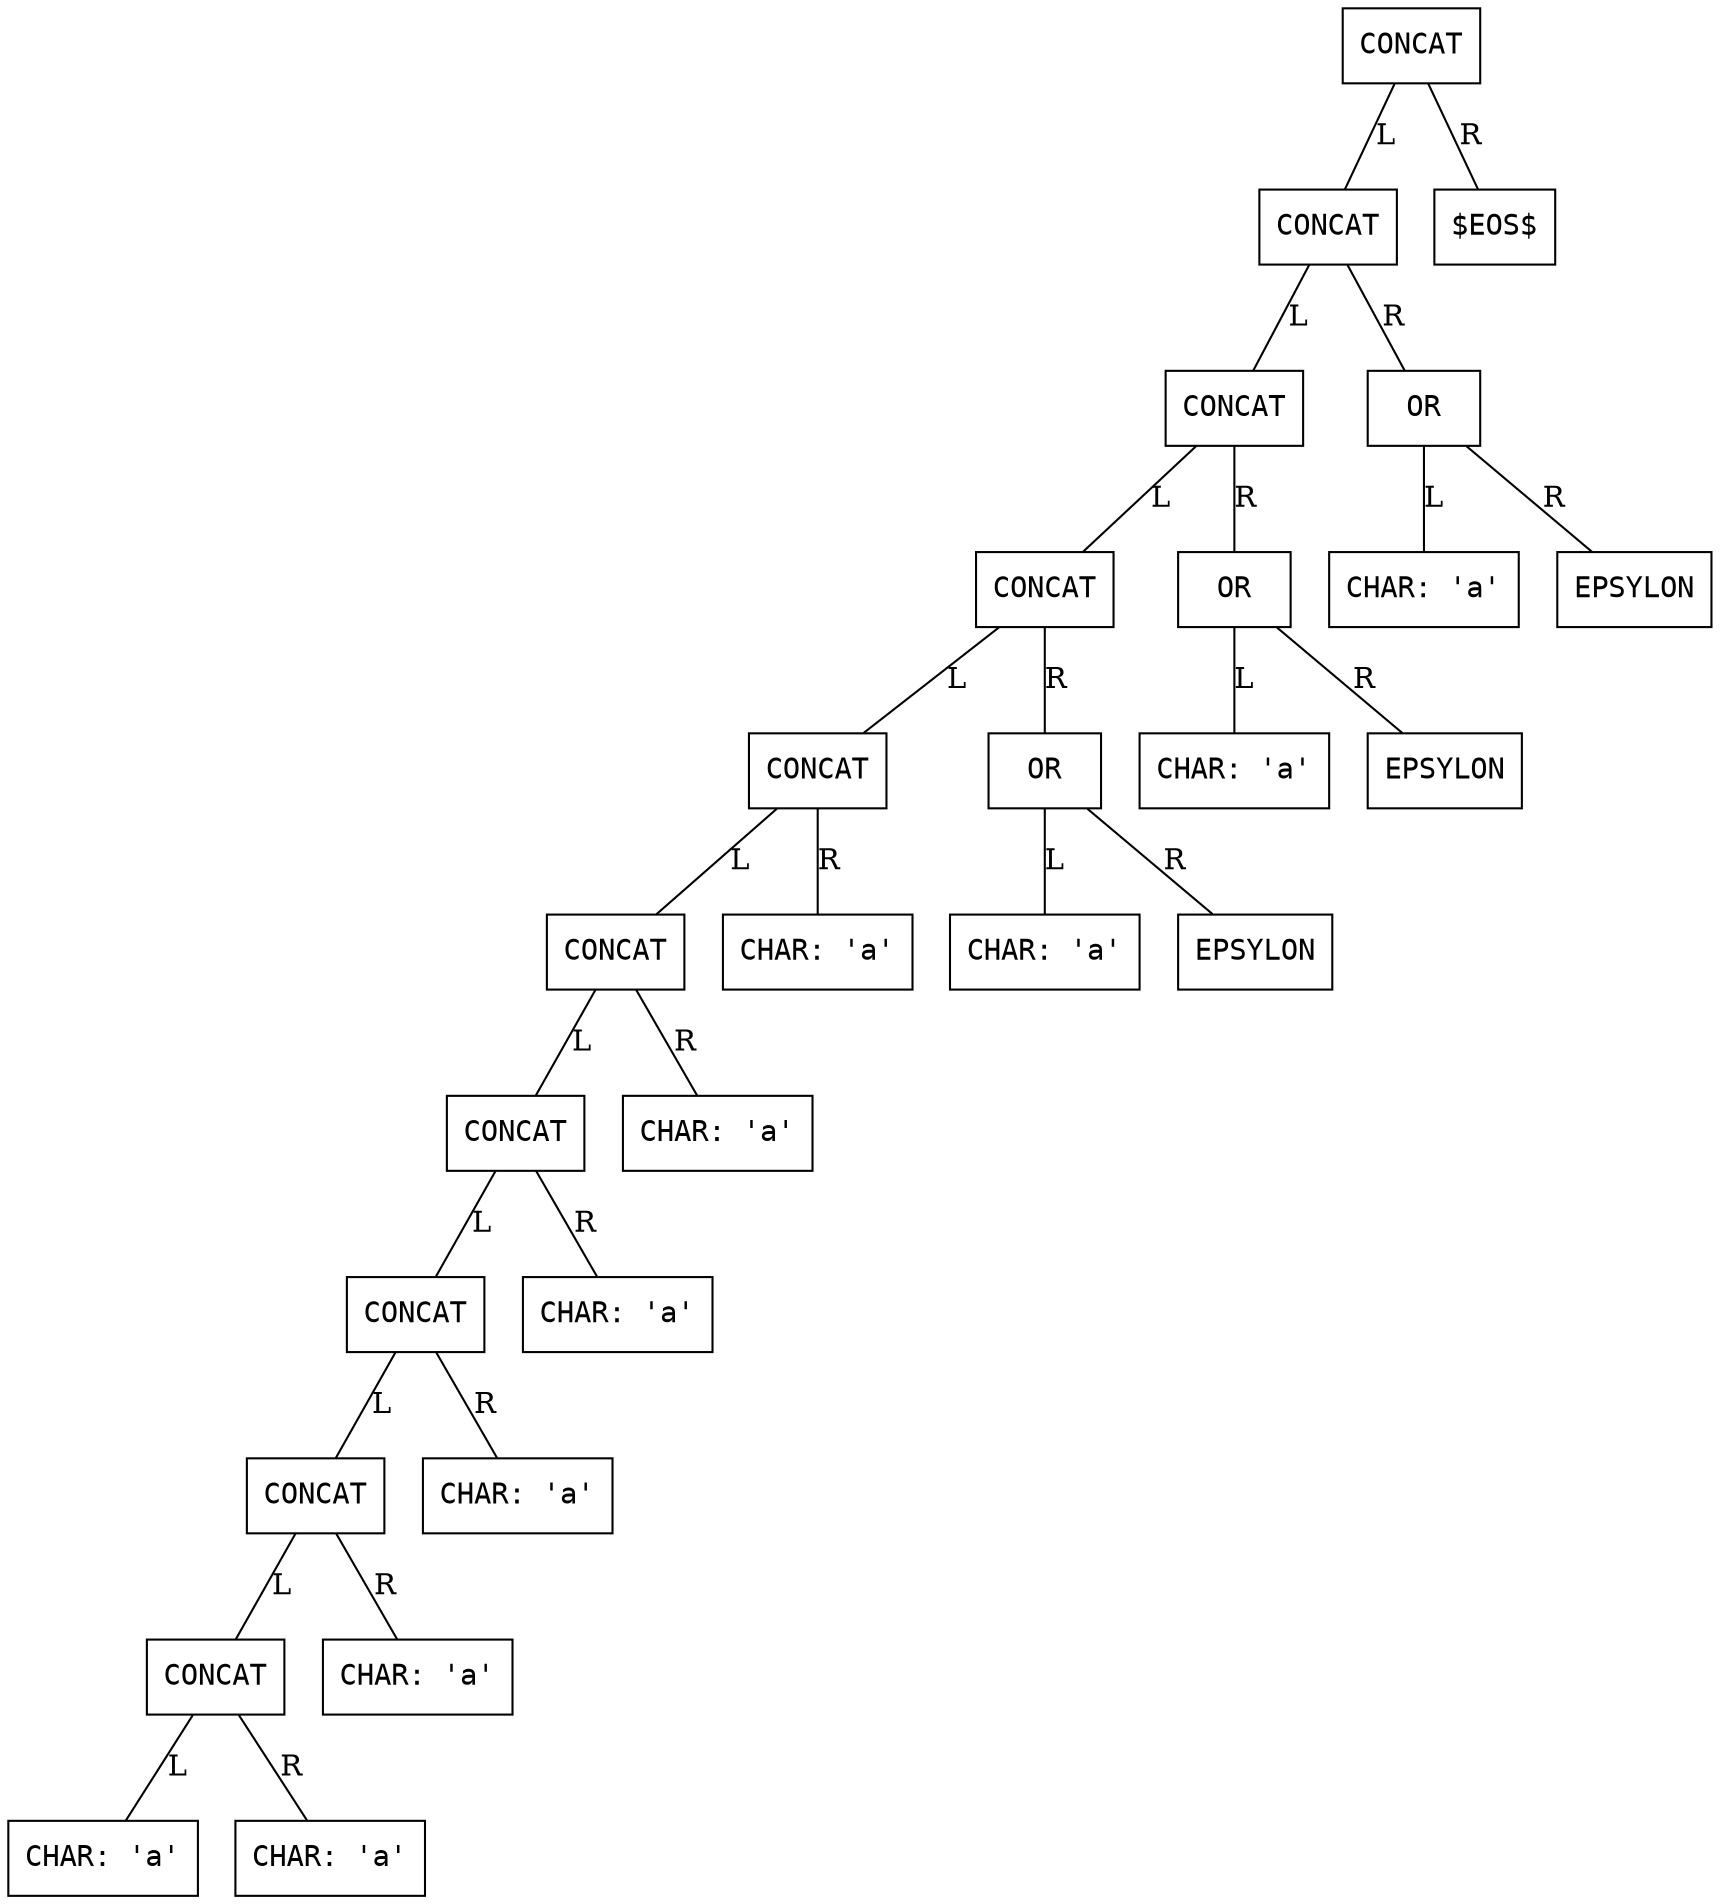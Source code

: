digraph AST {
  node [shape=box, fontname="Courier"];
  edge [arrowhead=none];

  0 [label="CONCAT"];
  1 [label="CONCAT"];
  2 [label="CONCAT"];
  3 [label="CONCAT"];
  4 [label="CONCAT"];
  5 [label="CONCAT"];
  6 [label="CONCAT"];
  7 [label="CONCAT"];
  8 [label="CONCAT"];
  9 [label="CONCAT"];
  10 [label="CHAR: 'a'"];
  9 -> 10 [label="L"];
  11 [label="CHAR: 'a'"];
  9 -> 11 [label="R"];
  8 -> 9 [label="L"];
  12 [label="CHAR: 'a'"];
  8 -> 12 [label="R"];
  7 -> 8 [label="L"];
  13 [label="CHAR: 'a'"];
  7 -> 13 [label="R"];
  6 -> 7 [label="L"];
  14 [label="CHAR: 'a'"];
  6 -> 14 [label="R"];
  5 -> 6 [label="L"];
  15 [label="CHAR: 'a'"];
  5 -> 15 [label="R"];
  4 -> 5 [label="L"];
  16 [label="CHAR: 'a'"];
  4 -> 16 [label="R"];
  3 -> 4 [label="L"];
  17 [label="OR"];
  18 [label="CHAR: 'a'"];
  17 -> 18 [label="L"];
  19 [label="EPSYLON"];
  17 -> 19 [label="R"];
  3 -> 17 [label="R"];
  2 -> 3 [label="L"];
  20 [label="OR"];
  21 [label="CHAR: 'a'"];
  20 -> 21 [label="L"];
  22 [label="EPSYLON"];
  20 -> 22 [label="R"];
  2 -> 20 [label="R"];
  1 -> 2 [label="L"];
  23 [label="OR"];
  24 [label="CHAR: 'a'"];
  23 -> 24 [label="L"];
  25 [label="EPSYLON"];
  23 -> 25 [label="R"];
  1 -> 23 [label="R"];
  0 -> 1 [label="L"];
  26 [label="$EOS$"];
  0 -> 26 [label="R"];
}
